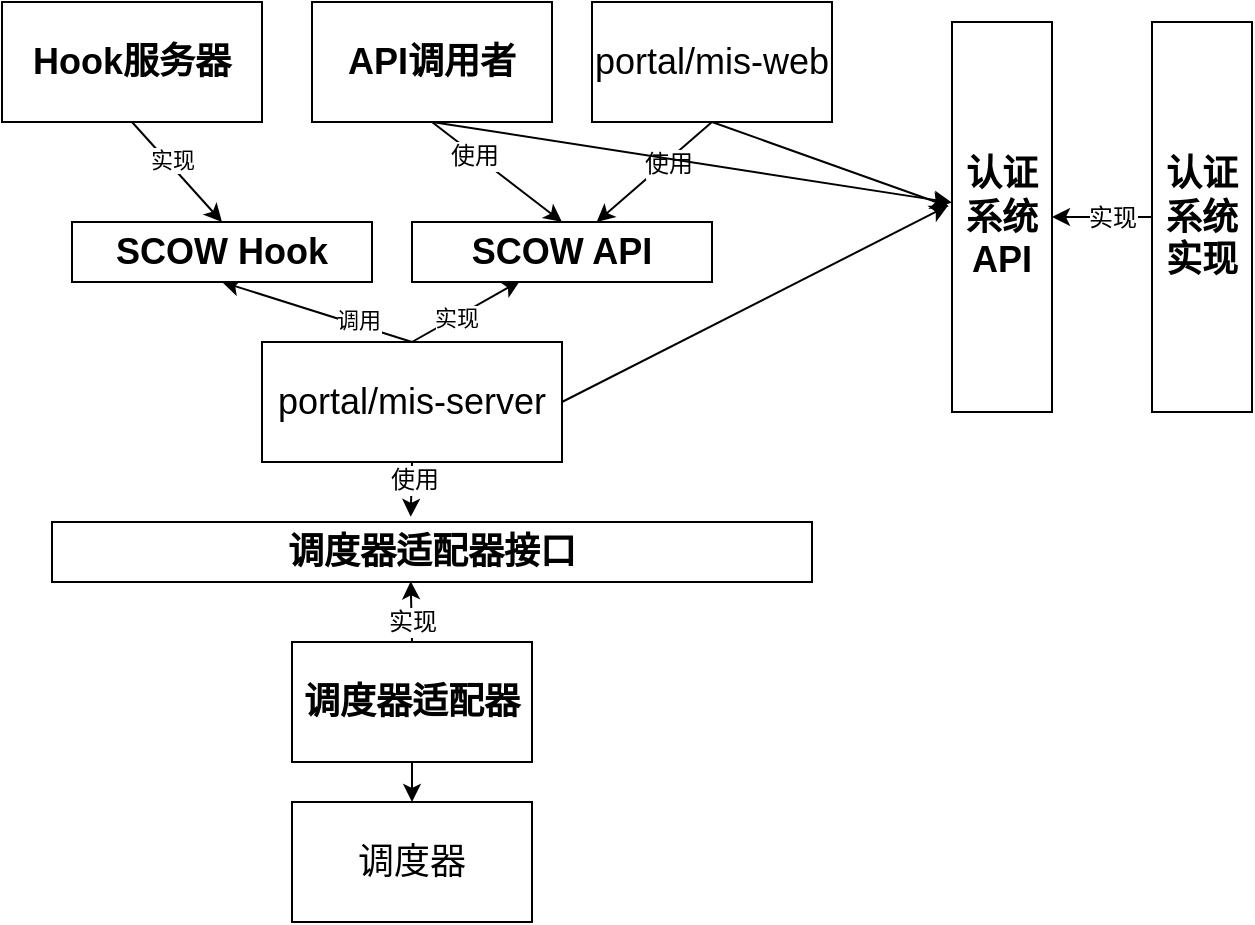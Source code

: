 <mxfile scale="2" border="0">
    <diagram id="nlWzG8emc-enGs-NX8ti" name="Page-1">
        <mxGraphModel dx="1292" dy="912" grid="1" gridSize="10" guides="1" tooltips="1" connect="1" arrows="1" fold="1" page="1" pageScale="1" pageWidth="827" pageHeight="1169" math="0" shadow="0">
            <root>
                <mxCell id="0"/>
                <mxCell id="1" parent="0"/>
                <mxCell id="121" style="edgeStyle=none;html=1;exitX=0.5;exitY=1;exitDx=0;exitDy=0;entryX=0.472;entryY=-0.086;entryDx=0;entryDy=0;fontSize=12;entryPerimeter=0;" parent="1" source="72" target="113" edge="1">
                    <mxGeometry relative="1" as="geometry"/>
                </mxCell>
                <mxCell id="125" value="使用" style="edgeLabel;html=1;align=center;verticalAlign=middle;resizable=0;points=[];fontSize=12;" parent="121" vertex="1" connectable="0">
                    <mxGeometry x="-0.358" y="1" relative="1" as="geometry">
                        <mxPoint as="offset"/>
                    </mxGeometry>
                </mxCell>
                <mxCell id="129" style="edgeStyle=none;html=1;exitX=0.5;exitY=0;exitDx=0;exitDy=0;entryX=0.36;entryY=0.98;entryDx=0;entryDy=0;entryPerimeter=0;" edge="1" parent="1" source="72" target="102">
                    <mxGeometry relative="1" as="geometry"/>
                </mxCell>
                <mxCell id="130" value="实现" style="edgeLabel;html=1;align=center;verticalAlign=middle;resizable=0;points=[];" vertex="1" connectable="0" parent="129">
                    <mxGeometry x="-0.172" relative="1" as="geometry">
                        <mxPoint as="offset"/>
                    </mxGeometry>
                </mxCell>
                <mxCell id="137" style="edgeStyle=none;html=1;exitX=0.5;exitY=0;exitDx=0;exitDy=0;entryX=0.5;entryY=1;entryDx=0;entryDy=0;" edge="1" parent="1" source="72" target="131">
                    <mxGeometry relative="1" as="geometry"/>
                </mxCell>
                <mxCell id="140" value="调用" style="edgeLabel;html=1;align=center;verticalAlign=middle;resizable=0;points=[];" vertex="1" connectable="0" parent="137">
                    <mxGeometry x="-0.267" relative="1" as="geometry">
                        <mxPoint x="8" as="offset"/>
                    </mxGeometry>
                </mxCell>
                <mxCell id="72" value="portal/mis-server" style="rounded=0;whiteSpace=wrap;html=1;strokeColor=default;fontSize=18;fillColor=none;" parent="1" vertex="1">
                    <mxGeometry x="305" y="230" width="150" height="60" as="geometry"/>
                </mxCell>
                <mxCell id="116" style="edgeStyle=none;html=1;exitX=1;exitY=0.5;exitDx=0;exitDy=0;entryX=-0.039;entryY=0.471;entryDx=0;entryDy=0;entryPerimeter=0;fontSize=12;" parent="1" source="72" target="100" edge="1">
                    <mxGeometry relative="1" as="geometry">
                        <mxPoint x="560" y="260" as="sourcePoint"/>
                    </mxGeometry>
                </mxCell>
                <mxCell id="103" style="edgeStyle=none;html=1;exitX=0.5;exitY=1;exitDx=0;exitDy=0;fontSize=18;" parent="1" source="74" target="102" edge="1">
                    <mxGeometry relative="1" as="geometry"/>
                </mxCell>
                <mxCell id="106" value="使用" style="edgeLabel;html=1;align=center;verticalAlign=middle;resizable=0;points=[];fontSize=12;" parent="103" vertex="1" connectable="0">
                    <mxGeometry x="-0.211" y="1" relative="1" as="geometry">
                        <mxPoint as="offset"/>
                    </mxGeometry>
                </mxCell>
                <mxCell id="117" style="edgeStyle=none;html=1;exitX=0.5;exitY=1;exitDx=0;exitDy=0;fontSize=12;entryX=-0.032;entryY=0.473;entryDx=0;entryDy=0;entryPerimeter=0;" parent="1" source="74" target="100" edge="1">
                    <mxGeometry relative="1" as="geometry">
                        <mxPoint x="620" y="160" as="targetPoint"/>
                    </mxGeometry>
                </mxCell>
                <mxCell id="74" value="portal/mis-web" style="rounded=0;whiteSpace=wrap;html=1;strokeColor=default;fontSize=18;fillColor=none;" parent="1" vertex="1">
                    <mxGeometry x="470" y="60" width="120" height="60" as="geometry"/>
                </mxCell>
                <mxCell id="104" style="edgeStyle=none;html=1;exitX=0.5;exitY=1;exitDx=0;exitDy=0;entryX=0.5;entryY=0;entryDx=0;entryDy=0;fontSize=18;" parent="1" source="76" target="102" edge="1">
                    <mxGeometry relative="1" as="geometry"/>
                </mxCell>
                <mxCell id="107" value="使用" style="edgeLabel;html=1;align=center;verticalAlign=middle;resizable=0;points=[];fontSize=12;" parent="104" vertex="1" connectable="0">
                    <mxGeometry x="-0.357" y="-1" relative="1" as="geometry">
                        <mxPoint as="offset"/>
                    </mxGeometry>
                </mxCell>
                <mxCell id="115" style="edgeStyle=none;html=1;exitX=0.5;exitY=1;exitDx=0;exitDy=0;fontSize=12;entryX=-0.002;entryY=0.463;entryDx=0;entryDy=0;entryPerimeter=0;" parent="1" source="76" target="100" edge="1">
                    <mxGeometry relative="1" as="geometry">
                        <mxPoint x="620" y="160" as="targetPoint"/>
                    </mxGeometry>
                </mxCell>
                <mxCell id="76" value="API调用者" style="rounded=0;whiteSpace=wrap;html=1;strokeColor=default;fontSize=18;fillColor=none;fontStyle=1" parent="1" vertex="1">
                    <mxGeometry x="330" y="60" width="120" height="60" as="geometry"/>
                </mxCell>
                <mxCell id="91" style="edgeStyle=none;html=1;entryX=0.5;entryY=0;entryDx=0;entryDy=0;fontSize=12;" parent="1" source="85" target="90" edge="1">
                    <mxGeometry relative="1" as="geometry"/>
                </mxCell>
                <mxCell id="123" style="edgeStyle=none;html=1;exitX=0.5;exitY=0;exitDx=0;exitDy=0;entryX=0.472;entryY=0.988;entryDx=0;entryDy=0;entryPerimeter=0;fontSize=12;" parent="1" source="85" target="113" edge="1">
                    <mxGeometry relative="1" as="geometry"/>
                </mxCell>
                <mxCell id="124" value="实现" style="edgeLabel;html=1;align=center;verticalAlign=middle;resizable=0;points=[];fontSize=12;" parent="123" vertex="1" connectable="0">
                    <mxGeometry x="0.424" relative="1" as="geometry">
                        <mxPoint y="11" as="offset"/>
                    </mxGeometry>
                </mxCell>
                <mxCell id="85" value="调度器适配器" style="rounded=0;whiteSpace=wrap;html=1;strokeColor=default;fontSize=18;fillColor=none;fontStyle=1" parent="1" vertex="1">
                    <mxGeometry x="320" y="380" width="120" height="60" as="geometry"/>
                </mxCell>
                <mxCell id="90" value="调度器" style="rounded=0;whiteSpace=wrap;html=1;strokeColor=default;fontSize=18;fillColor=none;" parent="1" vertex="1">
                    <mxGeometry x="320" y="460" width="120" height="60" as="geometry"/>
                </mxCell>
                <mxCell id="118" style="edgeStyle=none;html=1;exitX=0;exitY=0.5;exitDx=0;exitDy=0;entryX=1;entryY=0.5;entryDx=0;entryDy=0;fontSize=12;" parent="1" source="92" target="100" edge="1">
                    <mxGeometry relative="1" as="geometry">
                        <Array as="points"/>
                    </mxGeometry>
                </mxCell>
                <mxCell id="119" value="实现" style="edgeLabel;html=1;align=center;verticalAlign=middle;resizable=0;points=[];fontSize=12;" parent="118" vertex="1" connectable="0">
                    <mxGeometry x="0.33" y="-3" relative="1" as="geometry">
                        <mxPoint x="13" y="3" as="offset"/>
                    </mxGeometry>
                </mxCell>
                <mxCell id="92" value="认证系统&lt;br&gt;实现" style="rounded=0;whiteSpace=wrap;html=1;strokeColor=default;fontSize=18;fillColor=none;fontStyle=1" parent="1" vertex="1">
                    <mxGeometry x="750" y="70" width="50" height="195" as="geometry"/>
                </mxCell>
                <mxCell id="100" value="认证系统API" style="rounded=0;whiteSpace=wrap;html=1;strokeColor=default;fontSize=18;fillColor=none;fontStyle=1" parent="1" vertex="1">
                    <mxGeometry x="650" y="70" width="50" height="195" as="geometry"/>
                </mxCell>
                <mxCell id="102" value="SCOW API" style="rounded=0;whiteSpace=wrap;html=1;fontSize=18;fontStyle=1" parent="1" vertex="1">
                    <mxGeometry x="380" y="170" width="150" height="30" as="geometry"/>
                </mxCell>
                <mxCell id="113" value="调度器适配器接口" style="rounded=0;whiteSpace=wrap;html=1;strokeColor=default;fontSize=18;fillColor=none;fontStyle=1" parent="1" vertex="1">
                    <mxGeometry x="200" y="320" width="380" height="30" as="geometry"/>
                </mxCell>
                <mxCell id="131" value="SCOW Hook" style="rounded=0;whiteSpace=wrap;html=1;fontSize=18;fontStyle=1" vertex="1" parent="1">
                    <mxGeometry x="210" y="170" width="150" height="30" as="geometry"/>
                </mxCell>
                <mxCell id="141" style="edgeStyle=none;html=1;exitX=0.5;exitY=1;exitDx=0;exitDy=0;entryX=0.5;entryY=0;entryDx=0;entryDy=0;" edge="1" parent="1" source="132" target="131">
                    <mxGeometry relative="1" as="geometry"/>
                </mxCell>
                <mxCell id="142" value="实现" style="edgeLabel;html=1;align=center;verticalAlign=middle;resizable=0;points=[];" vertex="1" connectable="0" parent="141">
                    <mxGeometry x="-0.265" y="-3" relative="1" as="geometry">
                        <mxPoint x="6" y="-1" as="offset"/>
                    </mxGeometry>
                </mxCell>
                <mxCell id="132" value="Hook服务器" style="rounded=0;whiteSpace=wrap;html=1;strokeColor=default;fontSize=18;fillColor=none;fontStyle=1" vertex="1" parent="1">
                    <mxGeometry x="175" y="60" width="130" height="60" as="geometry"/>
                </mxCell>
            </root>
        </mxGraphModel>
    </diagram>
</mxfile>

